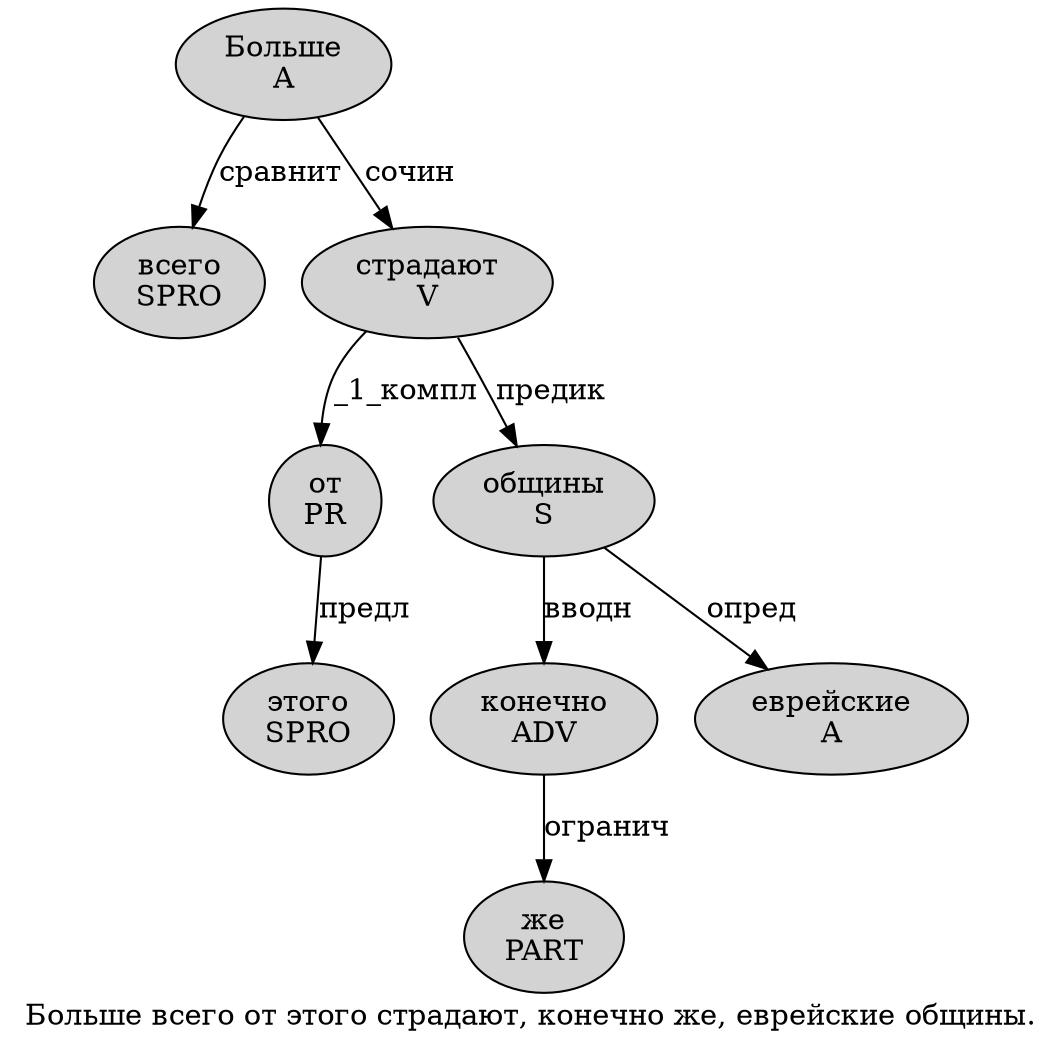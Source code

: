 digraph SENTENCE_1405 {
	graph [label="Больше всего от этого страдают, конечно же, еврейские общины."]
	node [style=filled]
		0 [label="Больше
A" color="" fillcolor=lightgray penwidth=1 shape=ellipse]
		1 [label="всего
SPRO" color="" fillcolor=lightgray penwidth=1 shape=ellipse]
		2 [label="от
PR" color="" fillcolor=lightgray penwidth=1 shape=ellipse]
		3 [label="этого
SPRO" color="" fillcolor=lightgray penwidth=1 shape=ellipse]
		4 [label="страдают
V" color="" fillcolor=lightgray penwidth=1 shape=ellipse]
		6 [label="конечно
ADV" color="" fillcolor=lightgray penwidth=1 shape=ellipse]
		7 [label="же
PART" color="" fillcolor=lightgray penwidth=1 shape=ellipse]
		9 [label="еврейские
A" color="" fillcolor=lightgray penwidth=1 shape=ellipse]
		10 [label="общины
S" color="" fillcolor=lightgray penwidth=1 shape=ellipse]
			10 -> 6 [label="вводн"]
			10 -> 9 [label="опред"]
			0 -> 1 [label="сравнит"]
			0 -> 4 [label="сочин"]
			4 -> 2 [label="_1_компл"]
			4 -> 10 [label="предик"]
			6 -> 7 [label="огранич"]
			2 -> 3 [label="предл"]
}